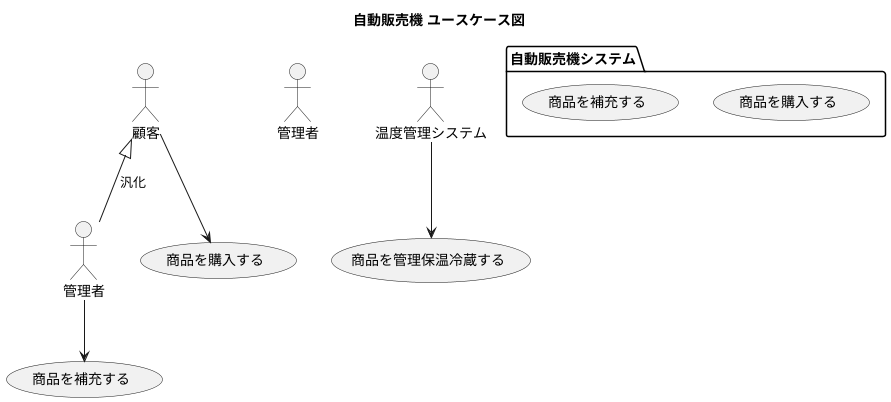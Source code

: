 @startuml
title 自動販売機 ユースケース図
actor 顧客 as customer
actor 管理者 as admin
actor 温度管理システム


package "自動販売機システム" {
    usecase (商品を購入する) as buy
    usecase (商品を補充する) as supple
}

customer <|-- 管理者 : 汎化

customer --> (商品を購入する)
管理者 --> (商品を補充する)
温度管理システム --> (商品を管理保温冷蔵する)

@enduml

